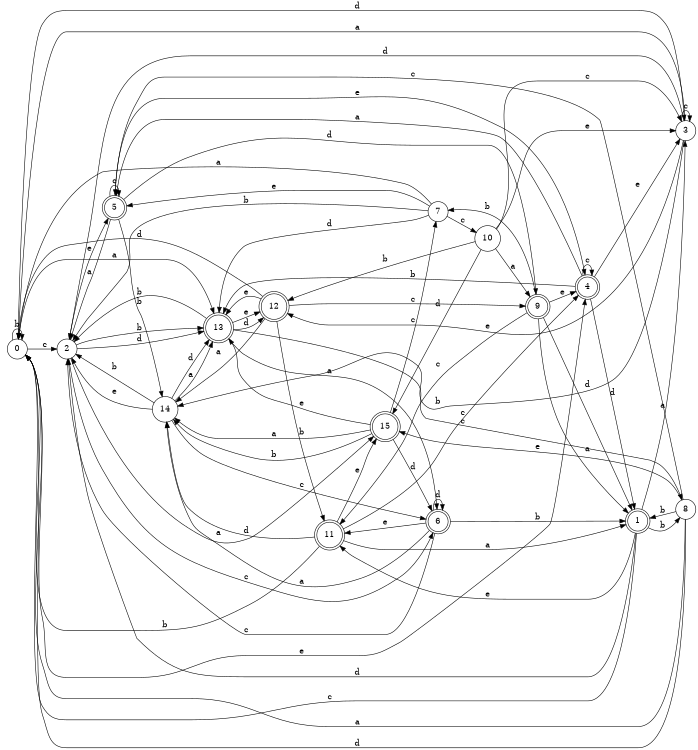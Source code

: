 digraph n13_10 {
__start0 [label="" shape="none"];

rankdir=LR;
size="8,5";

s0 [style="filled", color="black", fillcolor="white" shape="circle", label="0"];
s1 [style="rounded,filled", color="black", fillcolor="white" shape="doublecircle", label="1"];
s2 [style="filled", color="black", fillcolor="white" shape="circle", label="2"];
s3 [style="filled", color="black", fillcolor="white" shape="circle", label="3"];
s4 [style="rounded,filled", color="black", fillcolor="white" shape="doublecircle", label="4"];
s5 [style="rounded,filled", color="black", fillcolor="white" shape="doublecircle", label="5"];
s6 [style="rounded,filled", color="black", fillcolor="white" shape="doublecircle", label="6"];
s7 [style="filled", color="black", fillcolor="white" shape="circle", label="7"];
s8 [style="filled", color="black", fillcolor="white" shape="circle", label="8"];
s9 [style="rounded,filled", color="black", fillcolor="white" shape="doublecircle", label="9"];
s10 [style="filled", color="black", fillcolor="white" shape="circle", label="10"];
s11 [style="rounded,filled", color="black", fillcolor="white" shape="doublecircle", label="11"];
s12 [style="rounded,filled", color="black", fillcolor="white" shape="doublecircle", label="12"];
s13 [style="rounded,filled", color="black", fillcolor="white" shape="doublecircle", label="13"];
s14 [style="filled", color="black", fillcolor="white" shape="circle", label="14"];
s15 [style="rounded,filled", color="black", fillcolor="white" shape="doublecircle", label="15"];
s0 -> s13 [label="a"];
s0 -> s0 [label="b"];
s0 -> s2 [label="c"];
s0 -> s3 [label="d"];
s0 -> s4 [label="e"];
s1 -> s3 [label="a"];
s1 -> s8 [label="b"];
s1 -> s0 [label="c"];
s1 -> s2 [label="d"];
s1 -> s11 [label="e"];
s2 -> s15 [label="a"];
s2 -> s13 [label="b"];
s2 -> s6 [label="c"];
s2 -> s13 [label="d"];
s2 -> s5 [label="e"];
s3 -> s0 [label="a"];
s3 -> s14 [label="b"];
s3 -> s3 [label="c"];
s3 -> s2 [label="d"];
s3 -> s12 [label="e"];
s4 -> s5 [label="a"];
s4 -> s13 [label="b"];
s4 -> s4 [label="c"];
s4 -> s1 [label="d"];
s4 -> s3 [label="e"];
s5 -> s2 [label="a"];
s5 -> s14 [label="b"];
s5 -> s5 [label="c"];
s5 -> s9 [label="d"];
s5 -> s4 [label="e"];
s6 -> s14 [label="a"];
s6 -> s1 [label="b"];
s6 -> s2 [label="c"];
s6 -> s6 [label="d"];
s6 -> s11 [label="e"];
s7 -> s0 [label="a"];
s7 -> s2 [label="b"];
s7 -> s10 [label="c"];
s7 -> s13 [label="d"];
s7 -> s5 [label="e"];
s8 -> s0 [label="a"];
s8 -> s1 [label="b"];
s8 -> s5 [label="c"];
s8 -> s0 [label="d"];
s8 -> s15 [label="e"];
s9 -> s1 [label="a"];
s9 -> s7 [label="b"];
s9 -> s11 [label="c"];
s9 -> s1 [label="d"];
s9 -> s4 [label="e"];
s10 -> s9 [label="a"];
s10 -> s12 [label="b"];
s10 -> s3 [label="c"];
s10 -> s15 [label="d"];
s10 -> s3 [label="e"];
s11 -> s1 [label="a"];
s11 -> s0 [label="b"];
s11 -> s4 [label="c"];
s11 -> s14 [label="d"];
s11 -> s15 [label="e"];
s12 -> s14 [label="a"];
s12 -> s11 [label="b"];
s12 -> s9 [label="c"];
s12 -> s0 [label="d"];
s12 -> s13 [label="e"];
s13 -> s6 [label="a"];
s13 -> s2 [label="b"];
s13 -> s8 [label="c"];
s13 -> s12 [label="d"];
s13 -> s12 [label="e"];
s14 -> s13 [label="a"];
s14 -> s2 [label="b"];
s14 -> s6 [label="c"];
s14 -> s13 [label="d"];
s14 -> s2 [label="e"];
s15 -> s14 [label="a"];
s15 -> s14 [label="b"];
s15 -> s7 [label="c"];
s15 -> s6 [label="d"];
s15 -> s13 [label="e"];

}